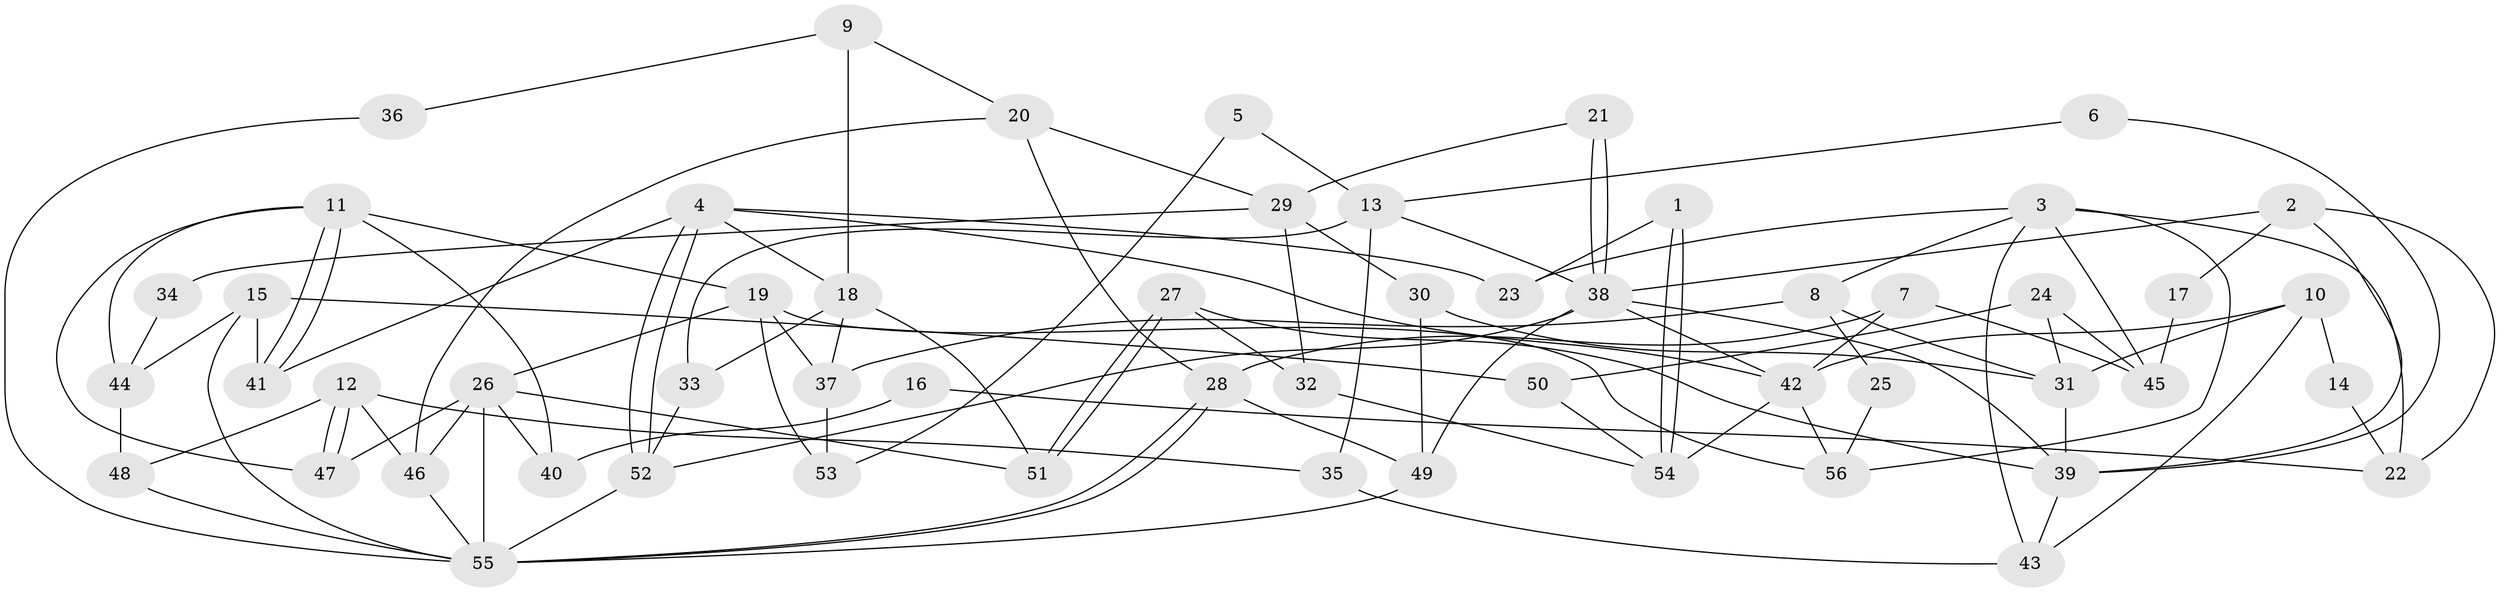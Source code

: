 // Generated by graph-tools (version 1.1) at 2025/11/02/27/25 16:11:20]
// undirected, 56 vertices, 112 edges
graph export_dot {
graph [start="1"]
  node [color=gray90,style=filled];
  1;
  2;
  3;
  4;
  5;
  6;
  7;
  8;
  9;
  10;
  11;
  12;
  13;
  14;
  15;
  16;
  17;
  18;
  19;
  20;
  21;
  22;
  23;
  24;
  25;
  26;
  27;
  28;
  29;
  30;
  31;
  32;
  33;
  34;
  35;
  36;
  37;
  38;
  39;
  40;
  41;
  42;
  43;
  44;
  45;
  46;
  47;
  48;
  49;
  50;
  51;
  52;
  53;
  54;
  55;
  56;
  1 -- 23;
  1 -- 54;
  1 -- 54;
  2 -- 39;
  2 -- 38;
  2 -- 17;
  2 -- 22;
  3 -- 8;
  3 -- 45;
  3 -- 22;
  3 -- 23;
  3 -- 43;
  3 -- 56;
  4 -- 18;
  4 -- 52;
  4 -- 52;
  4 -- 23;
  4 -- 41;
  4 -- 42;
  5 -- 53;
  5 -- 13;
  6 -- 13;
  6 -- 39;
  7 -- 42;
  7 -- 28;
  7 -- 45;
  8 -- 37;
  8 -- 31;
  8 -- 25;
  9 -- 18;
  9 -- 20;
  9 -- 36;
  10 -- 31;
  10 -- 42;
  10 -- 14;
  10 -- 43;
  11 -- 19;
  11 -- 41;
  11 -- 41;
  11 -- 40;
  11 -- 44;
  11 -- 47;
  12 -- 48;
  12 -- 47;
  12 -- 47;
  12 -- 35;
  12 -- 46;
  13 -- 35;
  13 -- 38;
  13 -- 33;
  14 -- 22;
  15 -- 55;
  15 -- 41;
  15 -- 44;
  15 -- 50;
  16 -- 22;
  16 -- 40;
  17 -- 45;
  18 -- 33;
  18 -- 51;
  18 -- 37;
  19 -- 56;
  19 -- 26;
  19 -- 37;
  19 -- 53;
  20 -- 28;
  20 -- 46;
  20 -- 29;
  21 -- 38;
  21 -- 38;
  21 -- 29;
  24 -- 31;
  24 -- 50;
  24 -- 45;
  25 -- 56;
  26 -- 55;
  26 -- 47;
  26 -- 40;
  26 -- 46;
  26 -- 51;
  27 -- 51;
  27 -- 51;
  27 -- 39;
  27 -- 32;
  28 -- 49;
  28 -- 55;
  28 -- 55;
  29 -- 32;
  29 -- 30;
  29 -- 34;
  30 -- 49;
  30 -- 31;
  31 -- 39;
  32 -- 54;
  33 -- 52;
  34 -- 44;
  35 -- 43;
  36 -- 55;
  37 -- 53;
  38 -- 52;
  38 -- 39;
  38 -- 42;
  38 -- 49;
  39 -- 43;
  42 -- 54;
  42 -- 56;
  44 -- 48;
  46 -- 55;
  48 -- 55;
  49 -- 55;
  50 -- 54;
  52 -- 55;
}
